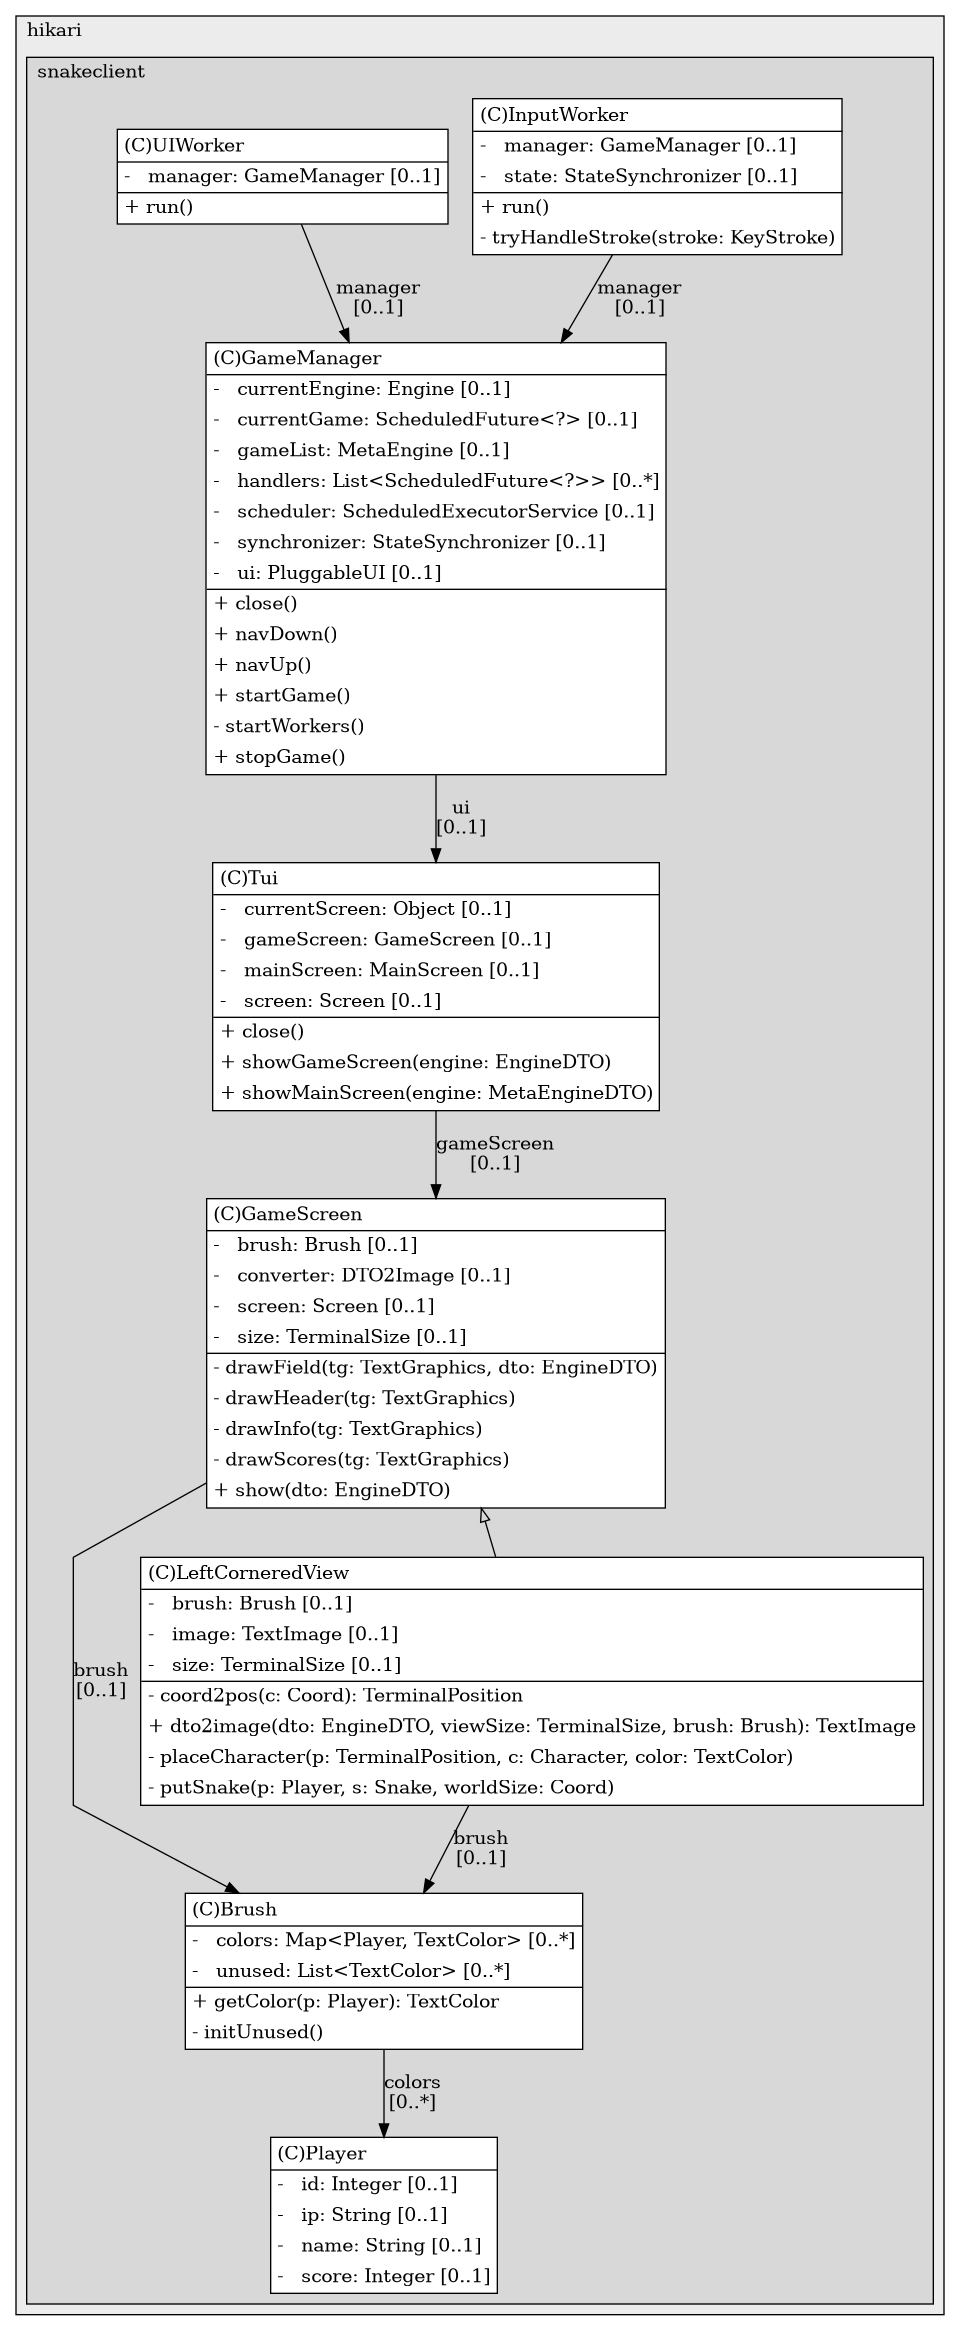 @startuml

/' diagram meta data start
config=StructureConfiguration;
{
  "projectClassification": {
    "searchMode": "OpenProject", // OpenProject, AllProjects
    "includedProjects": "",
    "pathEndKeywords": "*.impl",
    "isClientPath": "",
    "isClientName": "",
    "isTestPath": "",
    "isTestName": "",
    "isMappingPath": "",
    "isMappingName": "",
    "isDataAccessPath": "",
    "isDataAccessName": "",
    "isDataStructurePath": "",
    "isDataStructureName": "",
    "isInterfaceStructuresPath": "",
    "isInterfaceStructuresName": "",
    "isEntryPointPath": "",
    "isEntryPointName": ""
  },
  "graphRestriction": {
    "classPackageExcludeFilter": "",
    "classPackageIncludeFilter": "",
    "classNameExcludeFilter": "",
    "classNameIncludeFilter": "",
    "methodNameExcludeFilter": "",
    "methodNameIncludeFilter": "",
    "removeByInheritance": "", // inheritance/annotation based filtering is done in a second step
    "removeByAnnotation": "",
    "removeByClassPackage": "", // cleanup the graph after inheritance/annotation based filtering is done
    "removeByClassName": "",
    "cutMappings": false,
    "cutEnum": true,
    "cutTests": true,
    "cutClient": true,
    "cutDataAccess": true,
    "cutInterfaceStructures": true,
    "cutDataStructures": true,
    "cutGetterAndSetter": true,
    "cutConstructors": true
  },
  "graphTraversal": {
    "forwardDepth": 3,
    "backwardDepth": 3,
    "classPackageExcludeFilter": "",
    "classPackageIncludeFilter": "",
    "classNameExcludeFilter": "",
    "classNameIncludeFilter": "",
    "methodNameExcludeFilter": "",
    "methodNameIncludeFilter": "",
    "hideMappings": false,
    "hideDataStructures": false,
    "hidePrivateMethods": true,
    "hideInterfaceCalls": true, // indirection: implementation -> interface (is hidden) -> implementation
    "onlyShowApplicationEntryPoints": false // root node is included
  },
  "details": {
    "aggregation": "GroupByClass", // ByClass, GroupByClass, None
    "showClassGenericTypes": true,
    "showMethods": true,
    "showMethodParameterNames": true,
    "showMethodParameterTypes": true,
    "showMethodReturnType": true,
    "showPackageLevels": 2,
    "showDetailedClassStructure": true
  },
  "rootClass": "me.hikari.snakeclient.tui.GameScreen"
}
diagram meta data end '/



digraph g {
    rankdir="TB"
    splines=polyline
    

'nodes 
subgraph cluster_1217281394 { 
   	label=hikari
	labeljust=l
	fillcolor="#ececec"
	style=filled
   
   subgraph cluster_280437163 { 
   	label=snakeclient
	labeljust=l
	fillcolor="#d8d8d8"
	style=filled
   
   Brush1042894757[
	label=<<TABLE BORDER="1" CELLBORDER="0" CELLPADDING="4" CELLSPACING="0">
<TR><TD ALIGN="LEFT" >(C)Brush</TD></TR>
<HR/>
<TR><TD ALIGN="LEFT" >-   colors: Map&lt;Player, TextColor&gt; [0..*]</TD></TR>
<TR><TD ALIGN="LEFT" >-   unused: List&lt;TextColor&gt; [0..*]</TD></TR>
<HR/>
<TR><TD ALIGN="LEFT" >+ getColor(p: Player): TextColor</TD></TR>
<TR><TD ALIGN="LEFT" >- initUnused()</TD></TR>
</TABLE>>
	style=filled
	margin=0
	shape=plaintext
	fillcolor="#FFFFFF"
];

GameManager1042911122[
	label=<<TABLE BORDER="1" CELLBORDER="0" CELLPADDING="4" CELLSPACING="0">
<TR><TD ALIGN="LEFT" >(C)GameManager</TD></TR>
<HR/>
<TR><TD ALIGN="LEFT" >-   currentEngine: Engine [0..1]</TD></TR>
<TR><TD ALIGN="LEFT" >-   currentGame: ScheduledFuture&lt;?&gt; [0..1]</TD></TR>
<TR><TD ALIGN="LEFT" >-   gameList: MetaEngine [0..1]</TD></TR>
<TR><TD ALIGN="LEFT" >-   handlers: List&lt;ScheduledFuture&lt;?&gt;&gt; [0..*]</TD></TR>
<TR><TD ALIGN="LEFT" >-   scheduler: ScheduledExecutorService [0..1]</TD></TR>
<TR><TD ALIGN="LEFT" >-   synchronizer: StateSynchronizer [0..1]</TD></TR>
<TR><TD ALIGN="LEFT" >-   ui: PluggableUI [0..1]</TD></TR>
<HR/>
<TR><TD ALIGN="LEFT" >+ close()</TD></TR>
<TR><TD ALIGN="LEFT" >+ navDown()</TD></TR>
<TR><TD ALIGN="LEFT" >+ navUp()</TD></TR>
<TR><TD ALIGN="LEFT" >+ startGame()</TD></TR>
<TR><TD ALIGN="LEFT" >- startWorkers()</TD></TR>
<TR><TD ALIGN="LEFT" >+ stopGame()</TD></TR>
</TABLE>>
	style=filled
	margin=0
	shape=plaintext
	fillcolor="#FFFFFF"
];

GameScreen1042894757[
	label=<<TABLE BORDER="1" CELLBORDER="0" CELLPADDING="4" CELLSPACING="0">
<TR><TD ALIGN="LEFT" >(C)GameScreen</TD></TR>
<HR/>
<TR><TD ALIGN="LEFT" >-   brush: Brush [0..1]</TD></TR>
<TR><TD ALIGN="LEFT" >-   converter: DTO2Image [0..1]</TD></TR>
<TR><TD ALIGN="LEFT" >-   screen: Screen [0..1]</TD></TR>
<TR><TD ALIGN="LEFT" >-   size: TerminalSize [0..1]</TD></TR>
<HR/>
<TR><TD ALIGN="LEFT" >- drawField(tg: TextGraphics, dto: EngineDTO)</TD></TR>
<TR><TD ALIGN="LEFT" >- drawHeader(tg: TextGraphics)</TD></TR>
<TR><TD ALIGN="LEFT" >- drawInfo(tg: TextGraphics)</TD></TR>
<TR><TD ALIGN="LEFT" >- drawScores(tg: TextGraphics)</TD></TR>
<TR><TD ALIGN="LEFT" >+ show(dto: EngineDTO)</TD></TR>
</TABLE>>
	style=filled
	margin=0
	shape=plaintext
	fillcolor="#FFFFFF"
];

InputWorker1042911122[
	label=<<TABLE BORDER="1" CELLBORDER="0" CELLPADDING="4" CELLSPACING="0">
<TR><TD ALIGN="LEFT" >(C)InputWorker</TD></TR>
<HR/>
<TR><TD ALIGN="LEFT" >-   manager: GameManager [0..1]</TD></TR>
<TR><TD ALIGN="LEFT" >-   state: StateSynchronizer [0..1]</TD></TR>
<HR/>
<TR><TD ALIGN="LEFT" >+ run()</TD></TR>
<TR><TD ALIGN="LEFT" >- tryHandleStroke(stroke: KeyStroke)</TD></TR>
</TABLE>>
	style=filled
	margin=0
	shape=plaintext
	fillcolor="#FFFFFF"
];

LeftCorneredView1042894757[
	label=<<TABLE BORDER="1" CELLBORDER="0" CELLPADDING="4" CELLSPACING="0">
<TR><TD ALIGN="LEFT" >(C)LeftCorneredView</TD></TR>
<HR/>
<TR><TD ALIGN="LEFT" >-   brush: Brush [0..1]</TD></TR>
<TR><TD ALIGN="LEFT" >-   image: TextImage [0..1]</TD></TR>
<TR><TD ALIGN="LEFT" >-   size: TerminalSize [0..1]</TD></TR>
<HR/>
<TR><TD ALIGN="LEFT" >- coord2pos(c: Coord): TerminalPosition</TD></TR>
<TR><TD ALIGN="LEFT" >+ dto2image(dto: EngineDTO, viewSize: TerminalSize, brush: Brush): TextImage</TD></TR>
<TR><TD ALIGN="LEFT" >- placeCharacter(p: TerminalPosition, c: Character, color: TextColor)</TD></TR>
<TR><TD ALIGN="LEFT" >- putSnake(p: Player, s: Snake, worldSize: Coord)</TD></TR>
</TABLE>>
	style=filled
	margin=0
	shape=plaintext
	fillcolor="#FFFFFF"
];

Player2029505463[
	label=<<TABLE BORDER="1" CELLBORDER="0" CELLPADDING="4" CELLSPACING="0">
<TR><TD ALIGN="LEFT" >(C)Player</TD></TR>
<HR/>
<TR><TD ALIGN="LEFT" >-   id: Integer [0..1]</TD></TR>
<TR><TD ALIGN="LEFT" >-   ip: String [0..1]</TD></TR>
<TR><TD ALIGN="LEFT" >-   name: String [0..1]</TD></TR>
<TR><TD ALIGN="LEFT" >-   score: Integer [0..1]</TD></TR>
</TABLE>>
	style=filled
	margin=0
	shape=plaintext
	fillcolor="#FFFFFF"
];

Tui1042894757[
	label=<<TABLE BORDER="1" CELLBORDER="0" CELLPADDING="4" CELLSPACING="0">
<TR><TD ALIGN="LEFT" >(C)Tui</TD></TR>
<HR/>
<TR><TD ALIGN="LEFT" >-   currentScreen: Object [0..1]</TD></TR>
<TR><TD ALIGN="LEFT" >-   gameScreen: GameScreen [0..1]</TD></TR>
<TR><TD ALIGN="LEFT" >-   mainScreen: MainScreen [0..1]</TD></TR>
<TR><TD ALIGN="LEFT" >-   screen: Screen [0..1]</TD></TR>
<HR/>
<TR><TD ALIGN="LEFT" >+ close()</TD></TR>
<TR><TD ALIGN="LEFT" >+ showGameScreen(engine: EngineDTO)</TD></TR>
<TR><TD ALIGN="LEFT" >+ showMainScreen(engine: MetaEngineDTO)</TD></TR>
</TABLE>>
	style=filled
	margin=0
	shape=plaintext
	fillcolor="#FFFFFF"
];

UIWorker1042911122[
	label=<<TABLE BORDER="1" CELLBORDER="0" CELLPADDING="4" CELLSPACING="0">
<TR><TD ALIGN="LEFT" >(C)UIWorker</TD></TR>
<HR/>
<TR><TD ALIGN="LEFT" >-   manager: GameManager [0..1]</TD></TR>
<HR/>
<TR><TD ALIGN="LEFT" >+ run()</TD></TR>
</TABLE>>
	style=filled
	margin=0
	shape=plaintext
	fillcolor="#FFFFFF"
];
} 
} 

'edges    
Brush1042894757 -> Player2029505463[label="colors
[0..*]"];
GameManager1042911122 -> Tui1042894757[label="ui
[0..1]"];
GameScreen1042894757 -> Brush1042894757[label="brush
[0..1]"];
GameScreen1042894757 -> LeftCorneredView1042894757[arrowhead=none, arrowtail=empty, dir=both];
InputWorker1042911122 -> GameManager1042911122[label="manager
[0..1]"];
LeftCorneredView1042894757 -> Brush1042894757[label="brush
[0..1]"];
Tui1042894757 -> GameScreen1042894757[label="gameScreen
[0..1]"];
UIWorker1042911122 -> GameManager1042911122[label="manager
[0..1]"];
    
}
@enduml